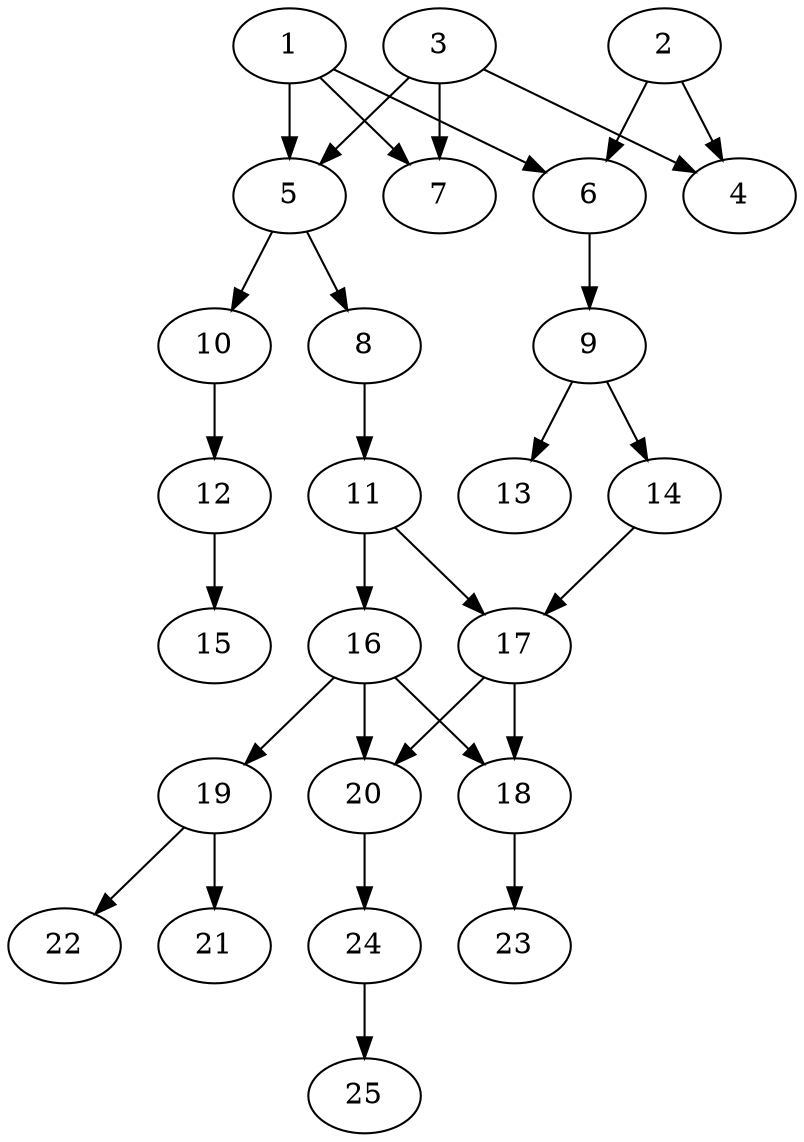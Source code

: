 // DAG automatically generated by daggen at Thu Oct  3 14:00:40 2019
// ./daggen --dot -n 25 --ccr 0.3 --fat 0.5 --regular 0.7 --density 0.6 --mindata 5242880 --maxdata 52428800 
digraph G {
  1 [size="18807467", alpha="0.15", expect_size="5642240"] 
  1 -> 5 [size ="5642240"]
  1 -> 6 [size ="5642240"]
  1 -> 7 [size ="5642240"]
  2 [size="27999573", alpha="0.12", expect_size="8399872"] 
  2 -> 4 [size ="8399872"]
  2 -> 6 [size ="8399872"]
  3 [size="170315093", alpha="0.02", expect_size="51094528"] 
  3 -> 4 [size ="51094528"]
  3 -> 5 [size ="51094528"]
  3 -> 7 [size ="51094528"]
  4 [size="162853547", alpha="0.06", expect_size="48856064"] 
  5 [size="56040107", alpha="0.12", expect_size="16812032"] 
  5 -> 8 [size ="16812032"]
  5 -> 10 [size ="16812032"]
  6 [size="94276267", alpha="0.04", expect_size="28282880"] 
  6 -> 9 [size ="28282880"]
  7 [size="80783360", alpha="0.10", expect_size="24235008"] 
  8 [size="82428587", alpha="0.14", expect_size="24728576"] 
  8 -> 11 [size ="24728576"]
  9 [size="28160000", alpha="0.09", expect_size="8448000"] 
  9 -> 13 [size ="8448000"]
  9 -> 14 [size ="8448000"]
  10 [size="66614613", alpha="0.06", expect_size="19984384"] 
  10 -> 12 [size ="19984384"]
  11 [size="32409600", alpha="0.02", expect_size="9722880"] 
  11 -> 16 [size ="9722880"]
  11 -> 17 [size ="9722880"]
  12 [size="149241173", alpha="0.07", expect_size="44772352"] 
  12 -> 15 [size ="44772352"]
  13 [size="86637227", alpha="0.04", expect_size="25991168"] 
  14 [size="101109760", alpha="0.19", expect_size="30332928"] 
  14 -> 17 [size ="30332928"]
  15 [size="149626880", alpha="0.07", expect_size="44888064"] 
  16 [size="84561920", alpha="0.19", expect_size="25368576"] 
  16 -> 18 [size ="25368576"]
  16 -> 19 [size ="25368576"]
  16 -> 20 [size ="25368576"]
  17 [size="115787093", alpha="0.11", expect_size="34736128"] 
  17 -> 18 [size ="34736128"]
  17 -> 20 [size ="34736128"]
  18 [size="35655680", alpha="0.16", expect_size="10696704"] 
  18 -> 23 [size ="10696704"]
  19 [size="142161920", alpha="0.07", expect_size="42648576"] 
  19 -> 21 [size ="42648576"]
  19 -> 22 [size ="42648576"]
  20 [size="57490773", alpha="0.03", expect_size="17247232"] 
  20 -> 24 [size ="17247232"]
  21 [size="104130560", alpha="0.20", expect_size="31239168"] 
  22 [size="117111467", alpha="0.18", expect_size="35133440"] 
  23 [size="172100267", alpha="0.15", expect_size="51630080"] 
  24 [size="43735040", alpha="0.10", expect_size="13120512"] 
  24 -> 25 [size ="13120512"]
  25 [size="39451307", alpha="0.11", expect_size="11835392"] 
}
